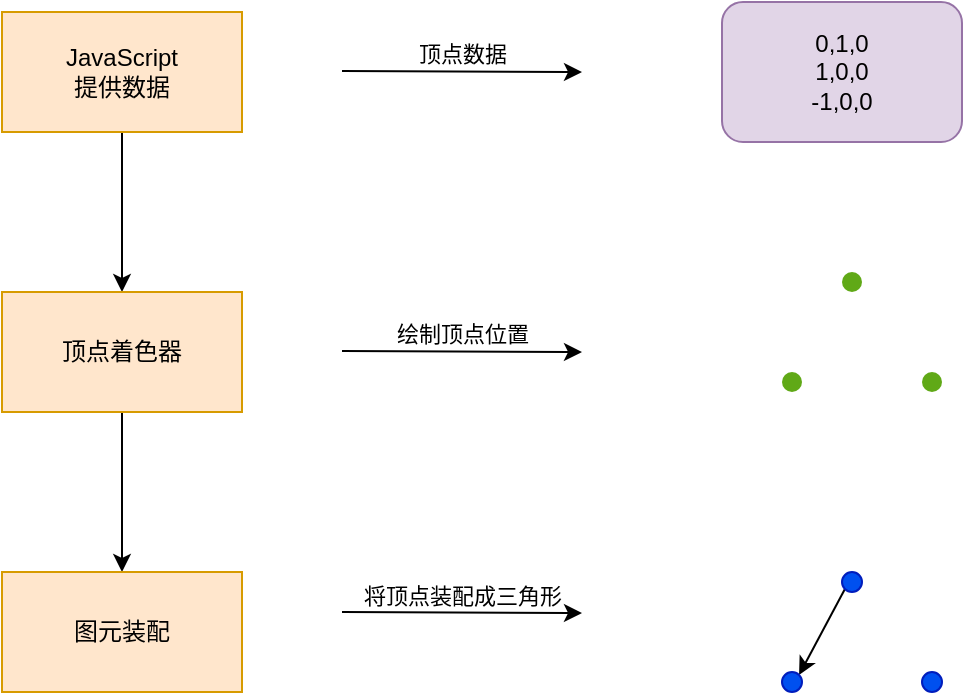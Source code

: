 <mxfile>
    <diagram id="fZGqH274YplP94Wyyhnw" name="Page-1">
        <mxGraphModel dx="1910" dy="1626" grid="1" gridSize="10" guides="1" tooltips="1" connect="1" arrows="1" fold="1" page="1" pageScale="1" pageWidth="1600" pageHeight="900" math="0" shadow="0">
            <root>
                <mxCell id="0"/>
                <mxCell id="1" parent="0"/>
                <mxCell id="21" value="" style="edgeStyle=none;html=1;" edge="1" parent="1" source="10" target="20">
                    <mxGeometry relative="1" as="geometry"/>
                </mxCell>
                <mxCell id="10" value="JavaScript&lt;br&gt;提供数据" style="rounded=0;whiteSpace=wrap;html=1;fillColor=#ffe6cc;strokeColor=#d79b00;" vertex="1" parent="1">
                    <mxGeometry x="210" y="140" width="120" height="60" as="geometry"/>
                </mxCell>
                <mxCell id="11" value="" style="endArrow=classic;html=1;" edge="1" parent="1">
                    <mxGeometry width="50" height="50" relative="1" as="geometry">
                        <mxPoint x="380" y="169.5" as="sourcePoint"/>
                        <mxPoint x="500" y="170" as="targetPoint"/>
                    </mxGeometry>
                </mxCell>
                <mxCell id="13" value="顶点数据" style="edgeLabel;html=1;align=center;verticalAlign=bottom;resizable=0;points=[];" vertex="1" connectable="0" parent="11">
                    <mxGeometry relative="1" as="geometry">
                        <mxPoint as="offset"/>
                    </mxGeometry>
                </mxCell>
                <mxCell id="15" value="0,1,0&lt;br&gt;1,0,0&lt;br&gt;-1,0,0" style="rounded=1;whiteSpace=wrap;html=1;fillColor=#e1d5e7;strokeColor=#9673a6;" vertex="1" parent="1">
                    <mxGeometry x="570" y="135" width="120" height="70" as="geometry"/>
                </mxCell>
                <mxCell id="33" value="" style="edgeStyle=none;html=1;" edge="1" parent="1" source="20" target="32">
                    <mxGeometry relative="1" as="geometry"/>
                </mxCell>
                <mxCell id="20" value="顶点着色器" style="whiteSpace=wrap;html=1;fillColor=#ffe6cc;strokeColor=#d79b00;rounded=0;" vertex="1" parent="1">
                    <mxGeometry x="210" y="280" width="120" height="60" as="geometry"/>
                </mxCell>
                <mxCell id="22" value="" style="endArrow=classic;html=1;" edge="1" parent="1">
                    <mxGeometry width="50" height="50" relative="1" as="geometry">
                        <mxPoint x="380" y="309.5" as="sourcePoint"/>
                        <mxPoint x="500" y="310" as="targetPoint"/>
                    </mxGeometry>
                </mxCell>
                <mxCell id="23" value="绘制顶点位置" style="edgeLabel;html=1;align=center;verticalAlign=bottom;resizable=0;points=[];" vertex="1" connectable="0" parent="22">
                    <mxGeometry relative="1" as="geometry">
                        <mxPoint as="offset"/>
                    </mxGeometry>
                </mxCell>
                <mxCell id="31" value="" style="group" vertex="1" connectable="0" parent="1">
                    <mxGeometry x="600" y="270" width="80" height="60" as="geometry"/>
                </mxCell>
                <mxCell id="25" value="" style="ellipse;whiteSpace=wrap;html=1;aspect=fixed;fillColor=#60a917;fontColor=#ffffff;strokeColor=none;" vertex="1" parent="31">
                    <mxGeometry x="30" width="10" height="10" as="geometry"/>
                </mxCell>
                <mxCell id="26" value="" style="ellipse;whiteSpace=wrap;html=1;aspect=fixed;fillColor=#60a917;fontColor=#ffffff;strokeColor=none;" vertex="1" parent="31">
                    <mxGeometry y="50" width="10" height="10" as="geometry"/>
                </mxCell>
                <mxCell id="27" value="" style="ellipse;whiteSpace=wrap;html=1;aspect=fixed;fillColor=#60a917;fontColor=#ffffff;strokeColor=none;" vertex="1" parent="31">
                    <mxGeometry x="70" y="50" width="10" height="10" as="geometry"/>
                </mxCell>
                <mxCell id="32" value="图元装配" style="whiteSpace=wrap;html=1;fillColor=#ffe6cc;strokeColor=#d79b00;rounded=0;" vertex="1" parent="1">
                    <mxGeometry x="210" y="420" width="120" height="60" as="geometry"/>
                </mxCell>
                <mxCell id="34" value="" style="endArrow=classic;html=1;" edge="1" parent="1">
                    <mxGeometry width="50" height="50" relative="1" as="geometry">
                        <mxPoint x="380" y="440" as="sourcePoint"/>
                        <mxPoint x="500" y="440.5" as="targetPoint"/>
                    </mxGeometry>
                </mxCell>
                <mxCell id="35" value="将顶点装配成三角形" style="edgeLabel;html=1;align=center;verticalAlign=bottom;resizable=0;points=[];" vertex="1" connectable="0" parent="34">
                    <mxGeometry relative="1" as="geometry">
                        <mxPoint as="offset"/>
                    </mxGeometry>
                </mxCell>
                <mxCell id="41" value="" style="group" vertex="1" connectable="0" parent="1">
                    <mxGeometry x="600" y="420" width="80" height="60" as="geometry"/>
                </mxCell>
                <mxCell id="47" style="edgeStyle=none;html=1;exitX=0;exitY=1;exitDx=0;exitDy=0;entryX=1;entryY=0;entryDx=0;entryDy=0;" edge="1" parent="41" source="42" target="43">
                    <mxGeometry relative="1" as="geometry"/>
                </mxCell>
                <mxCell id="42" value="" style="ellipse;whiteSpace=wrap;html=1;aspect=fixed;fillColor=#0050ef;fontColor=#ffffff;strokeColor=#001DBC;" vertex="1" parent="41">
                    <mxGeometry x="30" width="10" height="10" as="geometry"/>
                </mxCell>
                <mxCell id="43" value="" style="ellipse;whiteSpace=wrap;html=1;aspect=fixed;fillColor=#0050ef;fontColor=#ffffff;strokeColor=#001DBC;" vertex="1" parent="41">
                    <mxGeometry y="50" width="10" height="10" as="geometry"/>
                </mxCell>
                <mxCell id="44" value="" style="ellipse;whiteSpace=wrap;html=1;aspect=fixed;fillColor=#0050ef;fontColor=#ffffff;strokeColor=#001DBC;" vertex="1" parent="41">
                    <mxGeometry x="70" y="50" width="10" height="10" as="geometry"/>
                </mxCell>
            </root>
        </mxGraphModel>
    </diagram>
</mxfile>